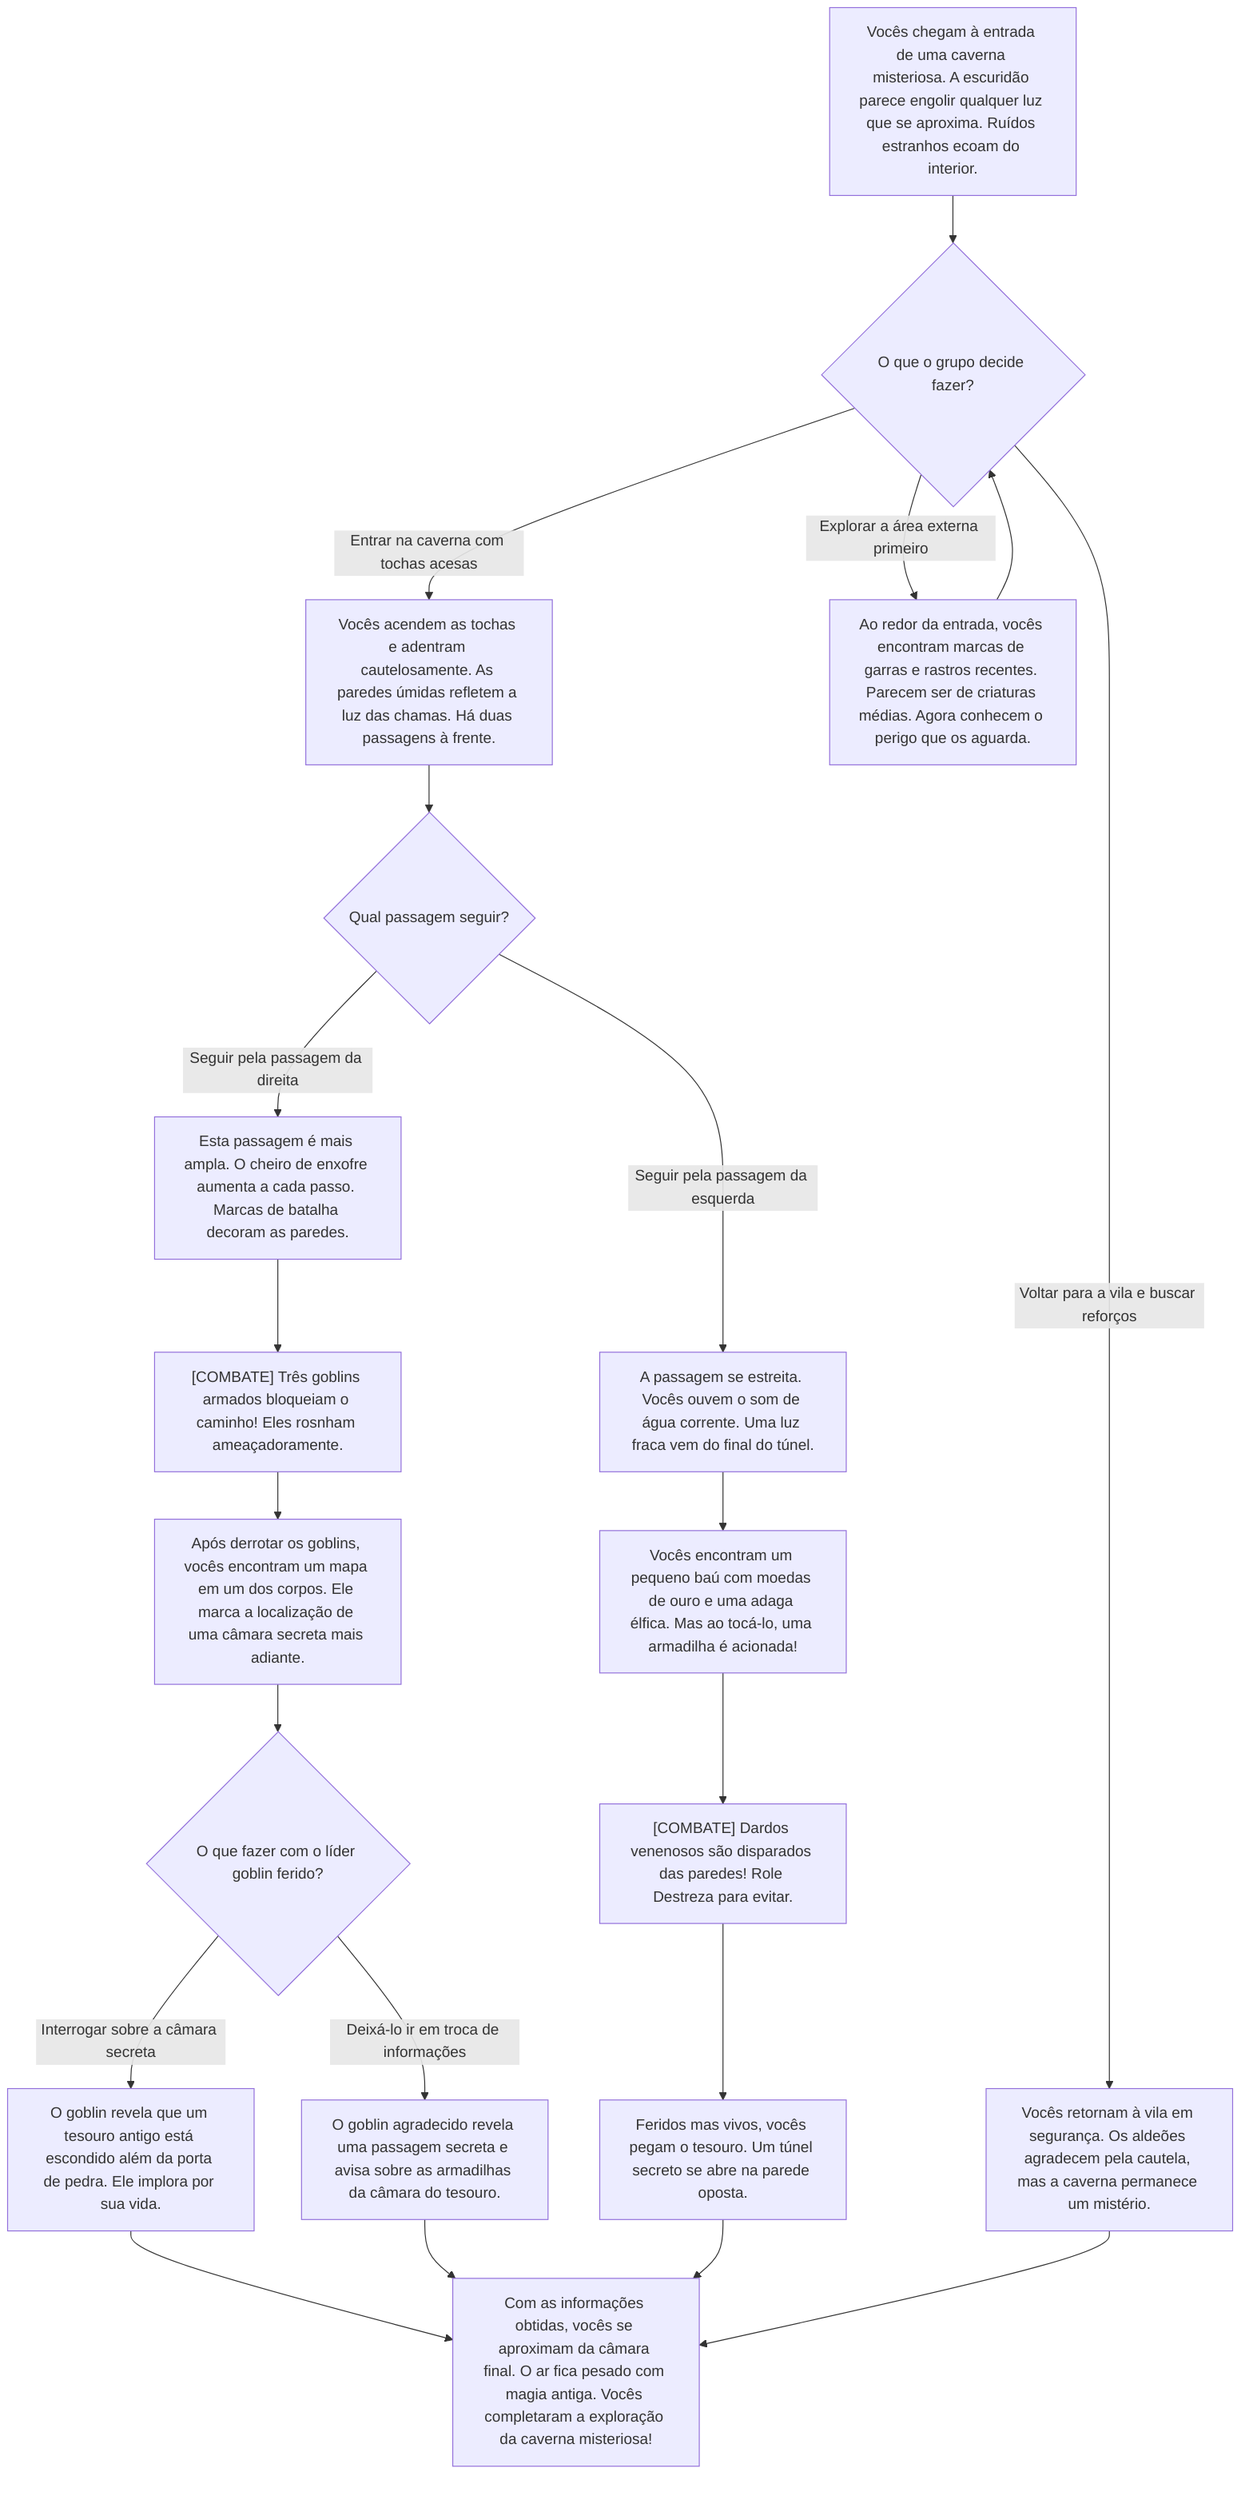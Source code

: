 flowchart TD
  inicio["Vocês chegam à entrada de uma caverna misteriosa. A escuridão parece engolir qualquer luz que se aproxima. Ruídos estranhos ecoam do interior."]
  decisao1{O que o grupo decide fazer?}

  inicio --> decisao1

  decisao1 -->|Entrar na caverna com tochas acesas| dentro1["Vocês acendem as tochas e adentram cautelosamente. As paredes úmidas refletem a luz das chamas. Há duas passagens à frente."]
  decisao1 -->|Explorar a área externa primeiro| externa["Ao redor da entrada, vocês encontram marcas de garras e rastros recentes. Parecem ser de criaturas médias. Agora conhecem o perigo que os aguarda."]
  decisao1 -->|Voltar para a vila e buscar reforços| vila["Vocês retornam à vila em segurança. Os aldeões agradecem pela cautela, mas a caverna permanece um mistério."]

  externa --> decisao1

  decisao2{Qual passagem seguir?}
  dentro1 --> decisao2

  decisao2 -->|Seguir pela passagem da esquerda| esquerda["A passagem se estreita. Vocês ouvem o som de água corrente. Uma luz fraca vem do final do túnel."]
  decisao2 -->|Seguir pela passagem da direita| direita["Esta passagem é mais ampla. O cheiro de enxofre aumenta a cada passo. Marcas de batalha decoram as paredes."]

  tesouro["Vocês encontram um pequeno baú com moedas de ouro e uma adaga élfica. Mas ao tocá-lo, uma armadilha é acionada!"]
  esquerda --> tesouro

  armadilha["[COMBATE] Dardos venenosos são disparados das paredes! Role Destreza para evitar."]
  tesouro --> armadilha

  sobreviveu["Feridos mas vivos, vocês pegam o tesouro. Um túnel secreto se abre na parede oposta."]
  armadilha --> sobreviveu

  goblins["[COMBATE] Três goblins armados bloqueiam o caminho! Eles rosnham ameaçadoramente."]
  direita --> goblins

  vitoria["Após derrotar os goblins, vocês encontram um mapa em um dos corpos. Ele marca a localização de uma câmara secreta mais adiante."]
  goblins --> vitoria

  camaraNegociacao{O que fazer com o líder goblin ferido?}
  vitoria --> camaraNegociacao

  camaraNegociacao -->|Interrogar sobre a câmara secreta| interrogacao["O goblin revela que um tesouro antigo está escondido além da porta de pedra. Ele implora por sua vida."]
  camaraNegociacao -->|Deixá-lo ir em troca de informações| negociacao["O goblin agradecido revela uma passagem secreta e avisa sobre as armadilhas da câmara do tesouro."]

  final["Com as informações obtidas, vocês se aproximam da câmara final. O ar fica pesado com magia antiga. Vocês completaram a exploração da caverna misteriosa!"]

  interrogacao --> final
  negociacao --> final
  sobreviveu --> final
  vila --> final